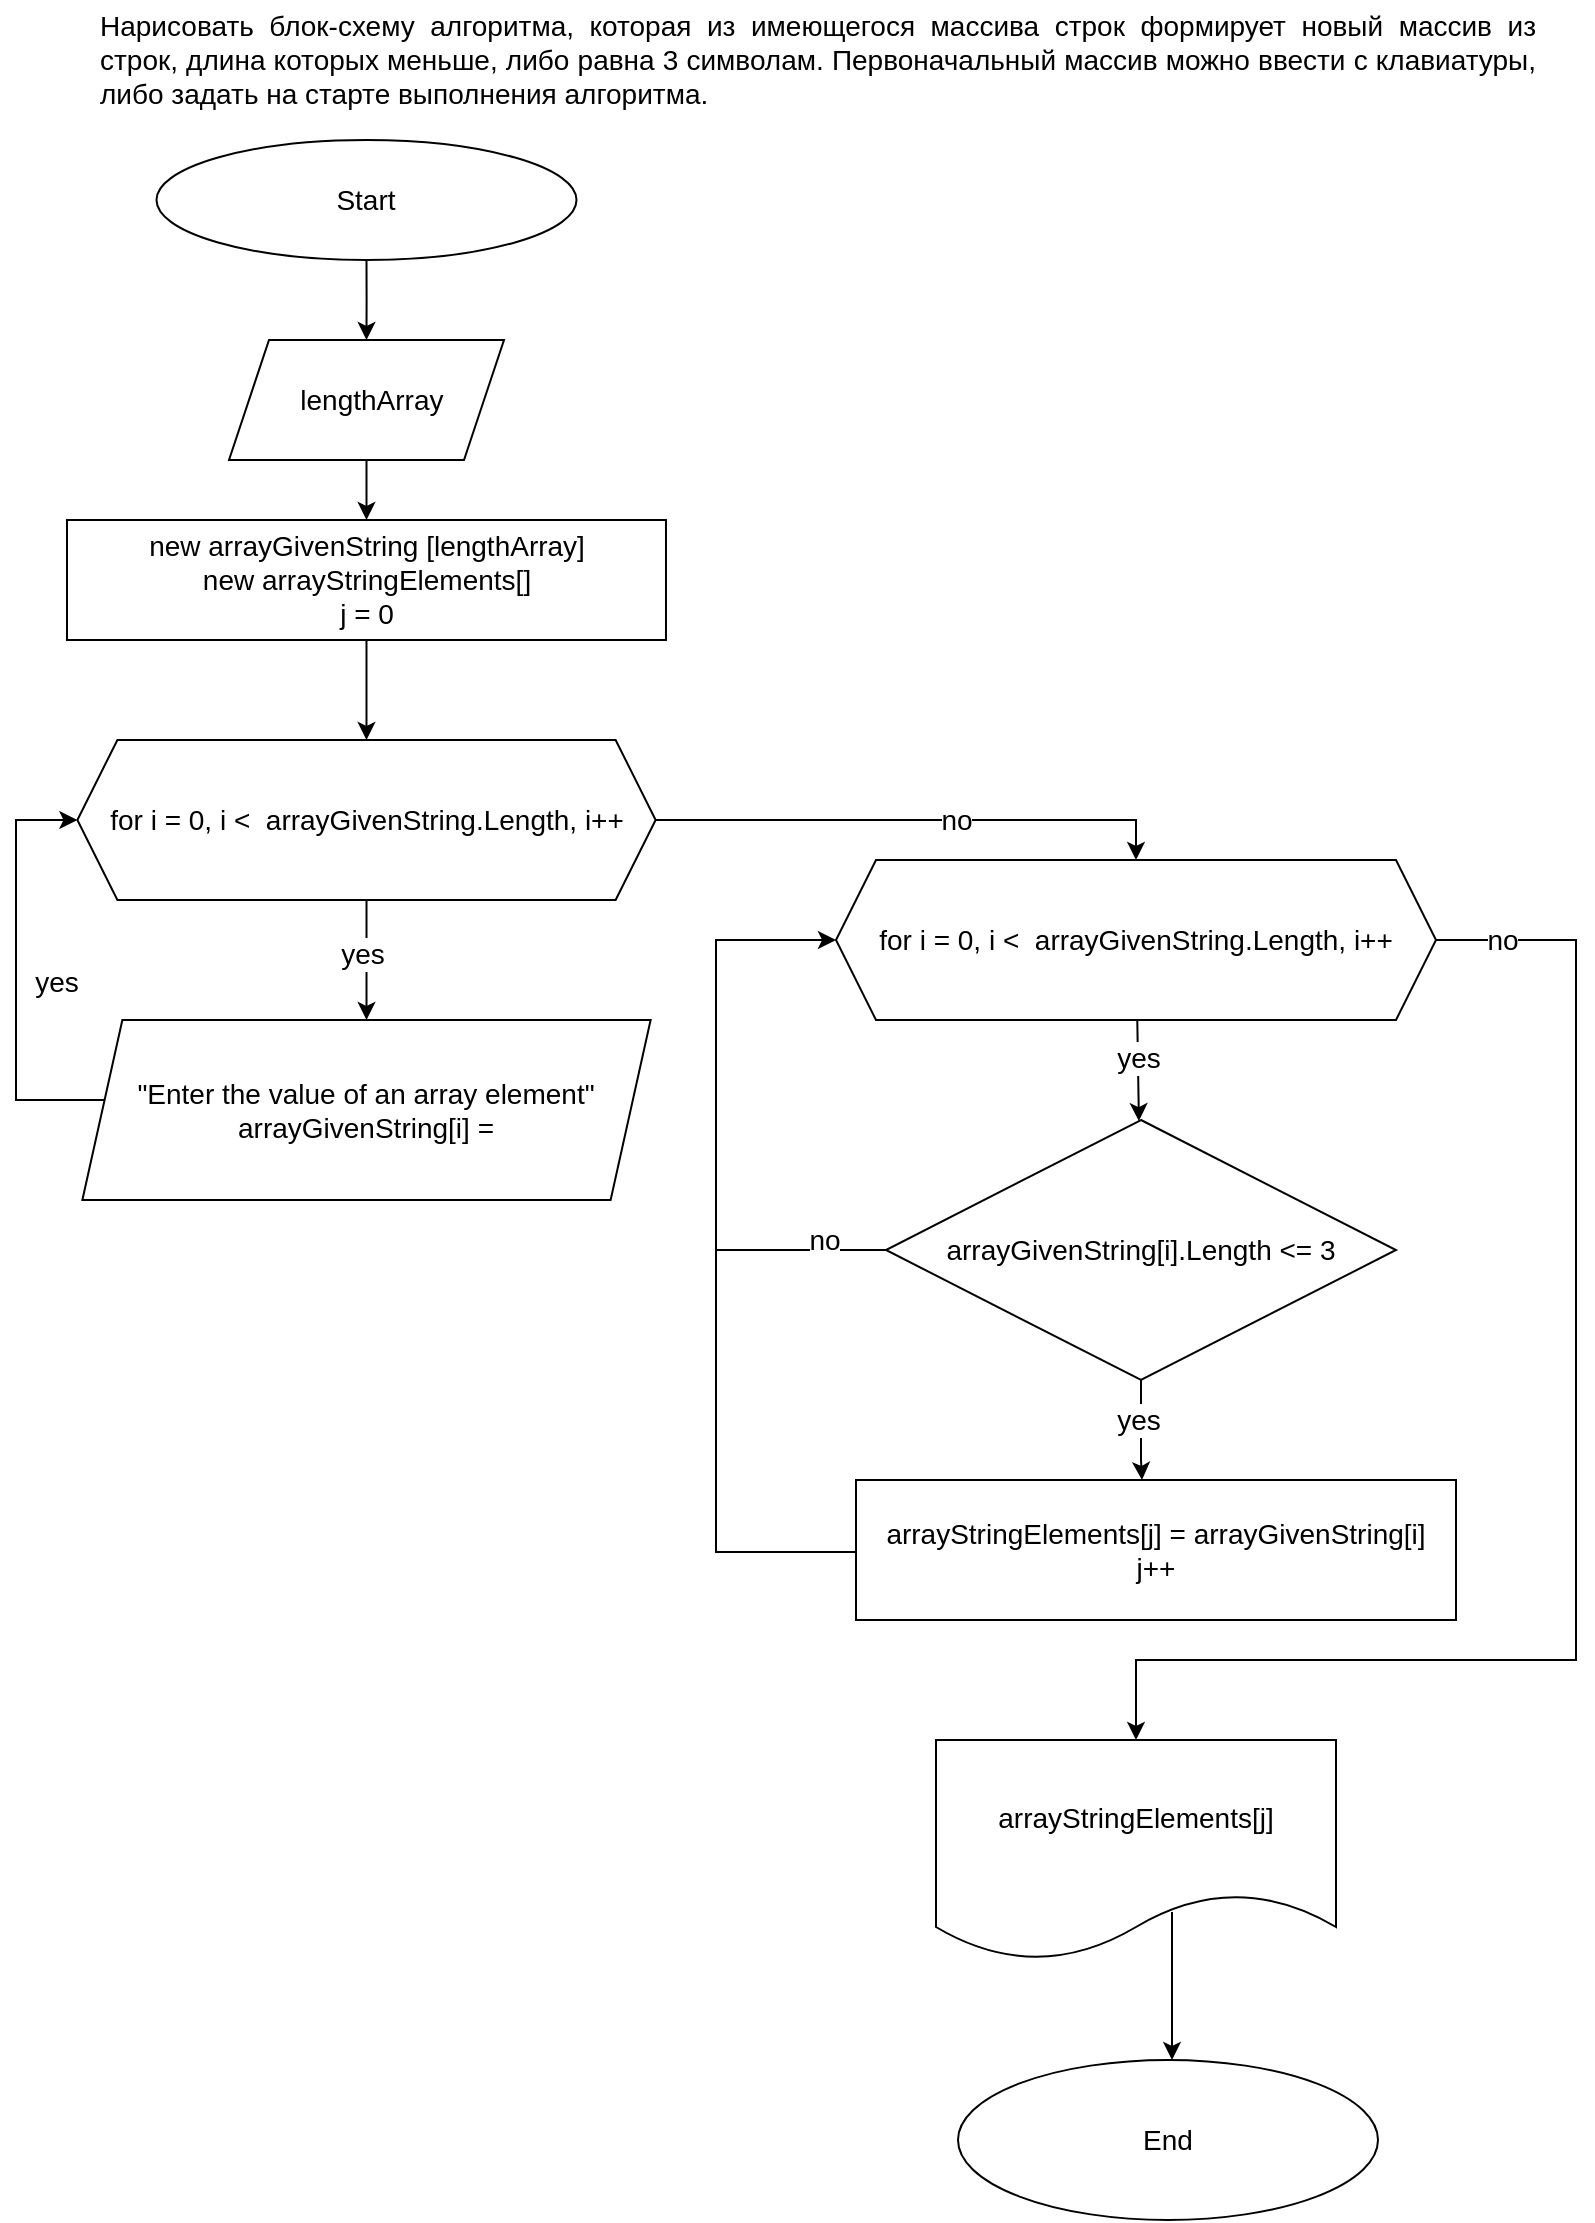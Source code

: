 <mxfile>
    <diagram id="RkJwqlZ_fVXJaQxUuwy1" name="Страница 1">
        <mxGraphModel dx="1456" dy="435" grid="1" gridSize="10" guides="1" tooltips="1" connect="1" arrows="1" fold="1" page="1" pageScale="1" pageWidth="827" pageHeight="1169" math="0" shadow="0">
            <root>
                <mxCell id="0"/>
                <mxCell id="1" parent="0"/>
                <mxCell id="TW7Y_rrsZ_jFDQ2ziWj9-1" value="&lt;div style=&quot;text-align: justify;&quot;&gt;&lt;span style=&quot;font-size: 14px; background-color: initial;&quot;&gt;Нарисовать блок-схему алгоритма,&amp;nbsp;которая из имеющегося массива строк формирует новый массив из строк, длина которых меньше, либо равна 3 символам. Первоначальный массив можно ввести с клавиатуры, либо задать на старте выполнения алгоритма.&amp;nbsp;&lt;/span&gt;&lt;/div&gt;" style="text;html=1;strokeColor=none;fillColor=none;align=left;verticalAlign=middle;whiteSpace=wrap;rounded=0;" parent="1" vertex="1">
                    <mxGeometry x="50" y="10" width="720" height="60" as="geometry"/>
                </mxCell>
                <mxCell id="TW7Y_rrsZ_jFDQ2ziWj9-4" value="" style="edgeStyle=orthogonalEdgeStyle;rounded=0;orthogonalLoop=1;jettySize=auto;html=1;" parent="1" source="TW7Y_rrsZ_jFDQ2ziWj9-2" target="TW7Y_rrsZ_jFDQ2ziWj9-3" edge="1">
                    <mxGeometry relative="1" as="geometry"/>
                </mxCell>
                <mxCell id="TW7Y_rrsZ_jFDQ2ziWj9-2" value="&lt;font style=&quot;font-size: 14px;&quot;&gt;Start&lt;/font&gt;" style="ellipse;whiteSpace=wrap;html=1;" parent="1" vertex="1">
                    <mxGeometry x="80.25" y="80" width="210" height="60" as="geometry"/>
                </mxCell>
                <mxCell id="dgL0YuDlZIvRxpqS1r9H-1" value="" style="edgeStyle=orthogonalEdgeStyle;rounded=0;orthogonalLoop=1;jettySize=auto;html=1;" parent="1" source="TW7Y_rrsZ_jFDQ2ziWj9-3" target="TW7Y_rrsZ_jFDQ2ziWj9-6" edge="1">
                    <mxGeometry relative="1" as="geometry"/>
                </mxCell>
                <mxCell id="TW7Y_rrsZ_jFDQ2ziWj9-3" value="&lt;font style=&quot;font-size: 14px;&quot;&gt;&amp;nbsp;lengthArray&lt;/font&gt;" style="shape=parallelogram;perimeter=parallelogramPerimeter;whiteSpace=wrap;html=1;fixedSize=1;" parent="1" vertex="1">
                    <mxGeometry x="116.5" y="180" width="137.5" height="60" as="geometry"/>
                </mxCell>
                <mxCell id="dgL0YuDlZIvRxpqS1r9H-3" value="" style="edgeStyle=orthogonalEdgeStyle;rounded=0;orthogonalLoop=1;jettySize=auto;html=1;" parent="1" source="TW7Y_rrsZ_jFDQ2ziWj9-6" target="dgL0YuDlZIvRxpqS1r9H-2" edge="1">
                    <mxGeometry relative="1" as="geometry"/>
                </mxCell>
                <mxCell id="TW7Y_rrsZ_jFDQ2ziWj9-6" value="&lt;font style=&quot;font-size: 14px;&quot;&gt;new arrayGivenString [lengthArray]&lt;br&gt;new arrayStringElements[]&lt;br&gt;j = 0&lt;br&gt;&lt;/font&gt;" style="rounded=0;whiteSpace=wrap;html=1;" parent="1" vertex="1">
                    <mxGeometry x="35.5" y="270" width="299.49" height="60" as="geometry"/>
                </mxCell>
                <mxCell id="dgL0YuDlZIvRxpqS1r9H-10" value="" style="edgeStyle=orthogonalEdgeStyle;rounded=0;orthogonalLoop=1;jettySize=auto;html=1;" parent="1" source="dgL0YuDlZIvRxpqS1r9H-2" target="dgL0YuDlZIvRxpqS1r9H-5" edge="1">
                    <mxGeometry relative="1" as="geometry"/>
                </mxCell>
                <mxCell id="dgL0YuDlZIvRxpqS1r9H-14" value="" style="edgeStyle=orthogonalEdgeStyle;rounded=0;orthogonalLoop=1;jettySize=auto;html=1;" parent="1" source="dgL0YuDlZIvRxpqS1r9H-2" target="dgL0YuDlZIvRxpqS1r9H-13" edge="1">
                    <mxGeometry relative="1" as="geometry">
                        <Array as="points">
                            <mxPoint x="350" y="420"/>
                            <mxPoint x="350" y="420"/>
                        </Array>
                    </mxGeometry>
                </mxCell>
                <mxCell id="dgL0YuDlZIvRxpqS1r9H-2" value="&lt;font style=&quot;font-size: 14px;&quot;&gt;for i = 0, i &amp;lt;&amp;nbsp; arrayGivenString.Length, i++&lt;/font&gt;" style="shape=hexagon;perimeter=hexagonPerimeter2;whiteSpace=wrap;html=1;fixedSize=1;" parent="1" vertex="1">
                    <mxGeometry x="40.69" y="380" width="289.13" height="80" as="geometry"/>
                </mxCell>
                <mxCell id="dgL0YuDlZIvRxpqS1r9H-7" value="" style="edgeStyle=orthogonalEdgeStyle;rounded=0;orthogonalLoop=1;jettySize=auto;html=1;entryX=0;entryY=0.5;entryDx=0;entryDy=0;" parent="1" source="dgL0YuDlZIvRxpqS1r9H-5" target="dgL0YuDlZIvRxpqS1r9H-2" edge="1">
                    <mxGeometry relative="1" as="geometry">
                        <mxPoint x="13.995" y="400" as="targetPoint"/>
                        <Array as="points">
                            <mxPoint x="10" y="560"/>
                            <mxPoint x="10" y="420"/>
                        </Array>
                    </mxGeometry>
                </mxCell>
                <mxCell id="dgL0YuDlZIvRxpqS1r9H-12" value="&lt;font style=&quot;font-size: 14px;&quot;&gt;yes&lt;br&gt;&lt;/font&gt;" style="edgeLabel;html=1;align=center;verticalAlign=middle;resizable=0;points=[];" parent="dgL0YuDlZIvRxpqS1r9H-7" vertex="1" connectable="0">
                    <mxGeometry x="0.022" relative="1" as="geometry">
                        <mxPoint x="20" y="6" as="offset"/>
                    </mxGeometry>
                </mxCell>
                <mxCell id="dgL0YuDlZIvRxpqS1r9H-5" value="&lt;font style=&quot;font-size: 14px;&quot;&gt;&quot;Enter the value of an array element&quot;&lt;br&gt;arrayGivenString[i] =&lt;br&gt;&lt;/font&gt;" style="shape=parallelogram;perimeter=parallelogramPerimeter;whiteSpace=wrap;html=1;fixedSize=1;" parent="1" vertex="1">
                    <mxGeometry x="43.18" y="520" width="284.13" height="90" as="geometry"/>
                </mxCell>
                <mxCell id="xmL3vrRo1mIKbdqJmZSx-14" style="edgeStyle=orthogonalEdgeStyle;rounded=0;orthogonalLoop=1;jettySize=auto;html=1;entryX=0.5;entryY=0;entryDx=0;entryDy=0;" parent="1" source="dgL0YuDlZIvRxpqS1r9H-13" target="xmL3vrRo1mIKbdqJmZSx-12" edge="1">
                    <mxGeometry relative="1" as="geometry">
                        <Array as="points">
                            <mxPoint x="790" y="480"/>
                            <mxPoint x="790" y="840"/>
                            <mxPoint x="570" y="840"/>
                        </Array>
                    </mxGeometry>
                </mxCell>
                <mxCell id="xmL3vrRo1mIKbdqJmZSx-19" value="&lt;font style=&quot;font-size: 14px;&quot;&gt;no&lt;br&gt;&lt;/font&gt;" style="edgeLabel;html=1;align=center;verticalAlign=middle;resizable=0;points=[];" parent="xmL3vrRo1mIKbdqJmZSx-14" vertex="1" connectable="0">
                    <mxGeometry x="-0.843" y="-1" relative="1" as="geometry">
                        <mxPoint x="-21" y="-1" as="offset"/>
                    </mxGeometry>
                </mxCell>
                <mxCell id="2" value="" style="edgeStyle=none;html=1;" edge="1" parent="1" source="dgL0YuDlZIvRxpqS1r9H-13" target="xmL3vrRo1mIKbdqJmZSx-2">
                    <mxGeometry relative="1" as="geometry"/>
                </mxCell>
                <mxCell id="dgL0YuDlZIvRxpqS1r9H-13" value="&lt;font style=&quot;font-size: 14px;&quot;&gt;for i = 0, i &amp;lt;&amp;nbsp; arrayGivenString.Length, i++&lt;/font&gt;" style="shape=hexagon;perimeter=hexagonPerimeter2;whiteSpace=wrap;html=1;fixedSize=1;" parent="1" vertex="1">
                    <mxGeometry x="420" y="440" width="300" height="80" as="geometry"/>
                </mxCell>
                <mxCell id="dgL0YuDlZIvRxpqS1r9H-16" value="&lt;font style=&quot;font-size: 14px;&quot;&gt;no&lt;br&gt;&lt;/font&gt;" style="edgeLabel;html=1;align=center;verticalAlign=middle;resizable=0;points=[];" parent="1" vertex="1" connectable="0">
                    <mxGeometry x="480" y="420.0" as="geometry"/>
                </mxCell>
                <mxCell id="dgL0YuDlZIvRxpqS1r9H-17" value="&lt;font style=&quot;font-size: 14px;&quot;&gt;yes&lt;br&gt;&lt;/font&gt;" style="edgeLabel;html=1;align=center;verticalAlign=middle;resizable=0;points=[];" parent="1" vertex="1" connectable="0">
                    <mxGeometry x="50" y="520.0" as="geometry">
                        <mxPoint x="133" y="-33" as="offset"/>
                    </mxGeometry>
                </mxCell>
                <mxCell id="xmL3vrRo1mIKbdqJmZSx-6" value="" style="edgeStyle=orthogonalEdgeStyle;rounded=0;orthogonalLoop=1;jettySize=auto;html=1;" parent="1" source="xmL3vrRo1mIKbdqJmZSx-2" target="xmL3vrRo1mIKbdqJmZSx-5" edge="1">
                    <mxGeometry relative="1" as="geometry">
                        <Array as="points">
                            <mxPoint x="573" y="740"/>
                            <mxPoint x="573" y="740"/>
                        </Array>
                    </mxGeometry>
                </mxCell>
                <mxCell id="xmL3vrRo1mIKbdqJmZSx-10" style="edgeStyle=orthogonalEdgeStyle;rounded=0;orthogonalLoop=1;jettySize=auto;html=1;entryX=0;entryY=0.5;entryDx=0;entryDy=0;" parent="1" source="xmL3vrRo1mIKbdqJmZSx-2" target="dgL0YuDlZIvRxpqS1r9H-13" edge="1">
                    <mxGeometry relative="1" as="geometry">
                        <Array as="points">
                            <mxPoint x="360" y="635"/>
                            <mxPoint x="360" y="480"/>
                        </Array>
                    </mxGeometry>
                </mxCell>
                <mxCell id="xmL3vrRo1mIKbdqJmZSx-11" value="&lt;span style=&quot;font-size: 14px;&quot;&gt;no&lt;br&gt;&lt;/span&gt;" style="edgeLabel;html=1;align=center;verticalAlign=middle;resizable=0;points=[];" parent="xmL3vrRo1mIKbdqJmZSx-10" vertex="1" connectable="0">
                    <mxGeometry x="-0.074" relative="1" as="geometry">
                        <mxPoint x="54" y="49" as="offset"/>
                    </mxGeometry>
                </mxCell>
                <mxCell id="xmL3vrRo1mIKbdqJmZSx-2" value="&lt;font style=&quot;font-size: 14px;&quot;&gt;arrayGivenString[i].Length &amp;lt;= 3&lt;/font&gt;" style="rhombus;whiteSpace=wrap;html=1;" parent="1" vertex="1">
                    <mxGeometry x="445" y="570" width="255" height="130" as="geometry"/>
                </mxCell>
                <mxCell id="xmL3vrRo1mIKbdqJmZSx-5" value="&lt;font style=&quot;font-size: 14px;&quot;&gt;arrayStringElements[j] = arrayGivenString[i]&lt;br&gt;j++&lt;br&gt;&lt;/font&gt;" style="rounded=0;whiteSpace=wrap;html=1;" parent="1" vertex="1">
                    <mxGeometry x="430" y="750" width="300" height="70" as="geometry"/>
                </mxCell>
                <mxCell id="xmL3vrRo1mIKbdqJmZSx-7" value="&lt;font style=&quot;font-size: 14px;&quot;&gt;yes&lt;/font&gt;" style="edgeLabel;html=1;align=center;verticalAlign=middle;resizable=0;points=[];" parent="1" vertex="1" connectable="0">
                    <mxGeometry x="572.5" y="720" as="geometry">
                        <mxPoint x="-2" as="offset"/>
                    </mxGeometry>
                </mxCell>
                <mxCell id="xmL3vrRo1mIKbdqJmZSx-24" value="" style="edgeStyle=orthogonalEdgeStyle;rounded=0;orthogonalLoop=1;jettySize=auto;html=1;exitX=0.59;exitY=0.782;exitDx=0;exitDy=0;exitPerimeter=0;" parent="1" source="xmL3vrRo1mIKbdqJmZSx-12" edge="1">
                    <mxGeometry relative="1" as="geometry">
                        <mxPoint x="580" y="990" as="sourcePoint"/>
                        <mxPoint x="588" y="1040" as="targetPoint"/>
                        <Array as="points">
                            <mxPoint x="588" y="1040"/>
                        </Array>
                    </mxGeometry>
                </mxCell>
                <mxCell id="xmL3vrRo1mIKbdqJmZSx-12" value="&lt;font style=&quot;font-size: 14px;&quot;&gt;arrayStringElements[j]&lt;/font&gt;" style="shape=document;whiteSpace=wrap;html=1;boundedLbl=1;" parent="1" vertex="1">
                    <mxGeometry x="470" y="880" width="200" height="110" as="geometry"/>
                </mxCell>
                <mxCell id="xmL3vrRo1mIKbdqJmZSx-22" value="" style="endArrow=none;html=1;rounded=0;entryX=0;entryY=0.5;entryDx=0;entryDy=0;" parent="1" edge="1">
                    <mxGeometry width="50" height="50" relative="1" as="geometry">
                        <mxPoint x="360" y="631" as="sourcePoint"/>
                        <mxPoint x="430" y="786" as="targetPoint"/>
                        <Array as="points">
                            <mxPoint x="360" y="786"/>
                        </Array>
                    </mxGeometry>
                </mxCell>
                <mxCell id="xmL3vrRo1mIKbdqJmZSx-23" value="&lt;font style=&quot;font-size: 14px;&quot;&gt;End&lt;/font&gt;" style="ellipse;whiteSpace=wrap;html=1;" parent="1" vertex="1">
                    <mxGeometry x="481" y="1040" width="210" height="80" as="geometry"/>
                </mxCell>
                <mxCell id="3" value="&lt;font style=&quot;font-size: 14px;&quot;&gt;yes&lt;/font&gt;" style="edgeLabel;html=1;align=center;verticalAlign=middle;resizable=0;points=[];" vertex="1" connectable="0" parent="1">
                    <mxGeometry x="579.5" y="543" as="geometry">
                        <mxPoint x="-9" y="-4" as="offset"/>
                    </mxGeometry>
                </mxCell>
            </root>
        </mxGraphModel>
    </diagram>
</mxfile>